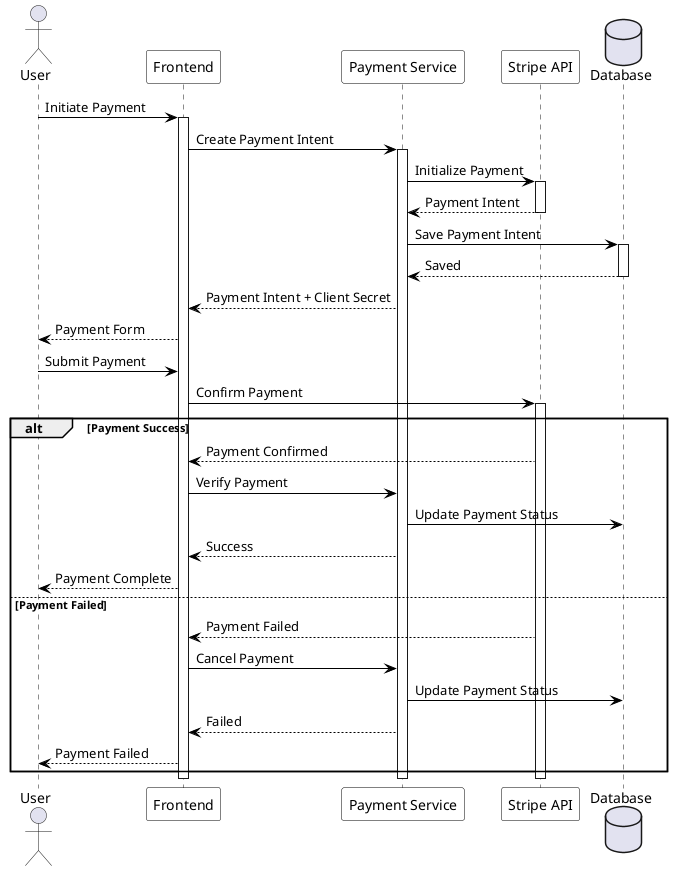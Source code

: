 @startuml Payment Flow

skinparam sequence {
    ArrowColor Black
    LifeLineBackgroundColor White
    ParticipantBackgroundColor White
    ParticipantBorderColor Black
    BoxBorderColor Black
}

actor User
participant "Frontend" as F
participant "Payment Service" as P
participant "Stripe API" as S
database "Database" as D

User -> F: Initiate Payment
activate F

F -> P: Create Payment Intent
activate P

P -> S: Initialize Payment
activate S
S --> P: Payment Intent
deactivate S

P -> D: Save Payment Intent
activate D
D --> P: Saved
deactivate D

P --> F: Payment Intent + Client Secret
F --> User: Payment Form

User -> F: Submit Payment
F -> S: Confirm Payment
activate S

alt Payment Success
    S --> F: Payment Confirmed
    F -> P: Verify Payment
    P -> D: Update Payment Status
    P --> F: Success
    F --> User: Payment Complete
else Payment Failed
    S --> F: Payment Failed
    F -> P: Cancel Payment
    P -> D: Update Payment Status
    P --> F: Failed
    F --> User: Payment Failed
end

deactivate S
deactivate P
deactivate F

@enduml
